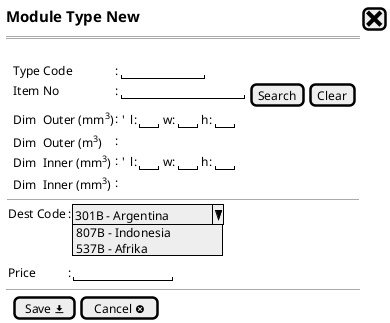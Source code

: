 @startsalt
{
  <size:15><b>Module Type New|[<size:25><&x>]|*
  ==
  .

  {
  {   
    .|Type Code      |: |"          "|*
    .|Item No        |: |"               "| [Search] |* |[Clear] |*
    .|Dim  Outer (mm<sup>3</sup>) |: {'  l:|"  "|w:|"  "|h:|"  "|}|*
    .|Dim  Outer (m<sup>3</sup>)  |: |*
    .|Dim  Inner (mm<sup>3</sup>) |: {'  l:|"  "|w:|"  "|h:|"  "|}|*
    .|Dim  Inner (mm<sup>3</sup>) |: |*
  }
  --
{
|Dest Code |: |^301B - Argentina ^ 807B - Indonesia ^ 537B - Afrika^|*
.
.   
|Price     |: |"            "|
}
    
  }
--  
{
  .|  [Save <&data-transfer-download>] |  [Cancel <&circle-x>] |*
  }
}

  @endsalt